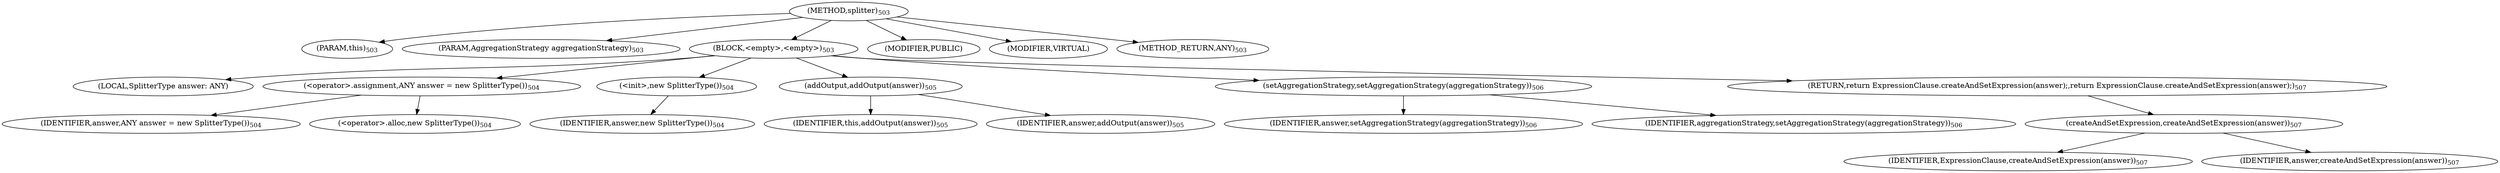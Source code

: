 digraph "splitter" {  
"1226" [label = <(METHOD,splitter)<SUB>503</SUB>> ]
"133" [label = <(PARAM,this)<SUB>503</SUB>> ]
"1227" [label = <(PARAM,AggregationStrategy aggregationStrategy)<SUB>503</SUB>> ]
"1228" [label = <(BLOCK,&lt;empty&gt;,&lt;empty&gt;)<SUB>503</SUB>> ]
"131" [label = <(LOCAL,SplitterType answer: ANY)> ]
"1229" [label = <(&lt;operator&gt;.assignment,ANY answer = new SplitterType())<SUB>504</SUB>> ]
"1230" [label = <(IDENTIFIER,answer,ANY answer = new SplitterType())<SUB>504</SUB>> ]
"1231" [label = <(&lt;operator&gt;.alloc,new SplitterType())<SUB>504</SUB>> ]
"1232" [label = <(&lt;init&gt;,new SplitterType())<SUB>504</SUB>> ]
"130" [label = <(IDENTIFIER,answer,new SplitterType())<SUB>504</SUB>> ]
"1233" [label = <(addOutput,addOutput(answer))<SUB>505</SUB>> ]
"132" [label = <(IDENTIFIER,this,addOutput(answer))<SUB>505</SUB>> ]
"1234" [label = <(IDENTIFIER,answer,addOutput(answer))<SUB>505</SUB>> ]
"1235" [label = <(setAggregationStrategy,setAggregationStrategy(aggregationStrategy))<SUB>506</SUB>> ]
"1236" [label = <(IDENTIFIER,answer,setAggregationStrategy(aggregationStrategy))<SUB>506</SUB>> ]
"1237" [label = <(IDENTIFIER,aggregationStrategy,setAggregationStrategy(aggregationStrategy))<SUB>506</SUB>> ]
"1238" [label = <(RETURN,return ExpressionClause.createAndSetExpression(answer);,return ExpressionClause.createAndSetExpression(answer);)<SUB>507</SUB>> ]
"1239" [label = <(createAndSetExpression,createAndSetExpression(answer))<SUB>507</SUB>> ]
"1240" [label = <(IDENTIFIER,ExpressionClause,createAndSetExpression(answer))<SUB>507</SUB>> ]
"1241" [label = <(IDENTIFIER,answer,createAndSetExpression(answer))<SUB>507</SUB>> ]
"1242" [label = <(MODIFIER,PUBLIC)> ]
"1243" [label = <(MODIFIER,VIRTUAL)> ]
"1244" [label = <(METHOD_RETURN,ANY)<SUB>503</SUB>> ]
  "1226" -> "133" 
  "1226" -> "1227" 
  "1226" -> "1228" 
  "1226" -> "1242" 
  "1226" -> "1243" 
  "1226" -> "1244" 
  "1228" -> "131" 
  "1228" -> "1229" 
  "1228" -> "1232" 
  "1228" -> "1233" 
  "1228" -> "1235" 
  "1228" -> "1238" 
  "1229" -> "1230" 
  "1229" -> "1231" 
  "1232" -> "130" 
  "1233" -> "132" 
  "1233" -> "1234" 
  "1235" -> "1236" 
  "1235" -> "1237" 
  "1238" -> "1239" 
  "1239" -> "1240" 
  "1239" -> "1241" 
}
